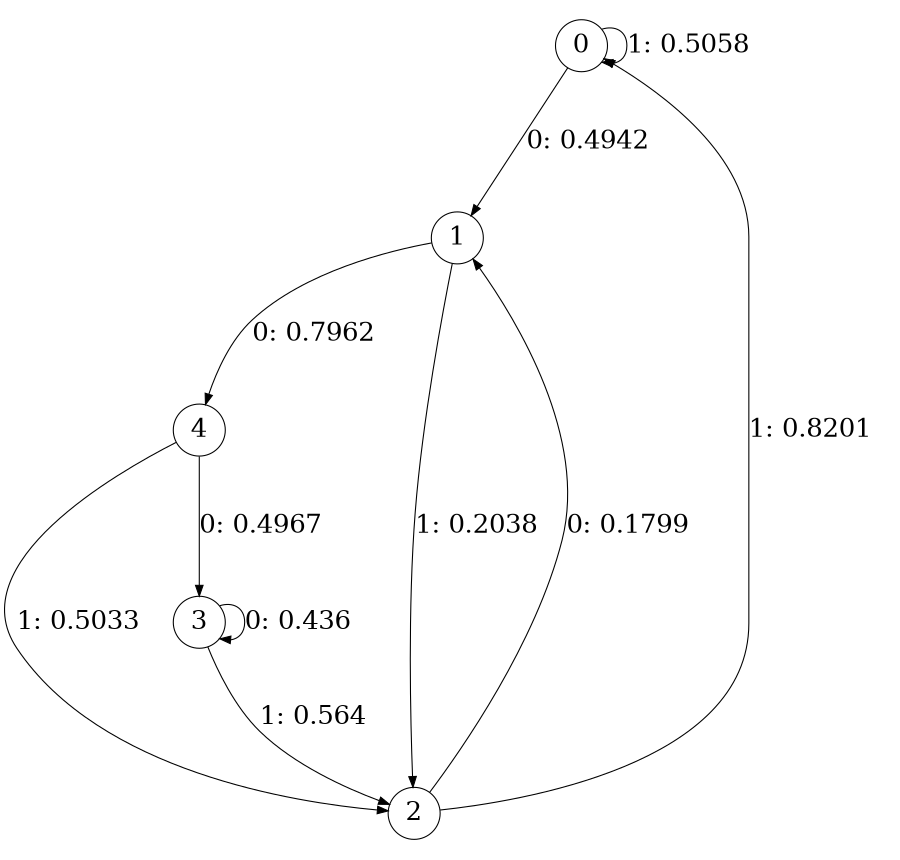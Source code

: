 digraph "ch13faceL3" {
size = "6,8.5";
ratio = "fill";
node [shape = circle];
node [fontsize = 24];
edge [fontsize = 24];
0 -> 1 [label = "0: 0.4942   "];
0 -> 0 [label = "1: 0.5058   "];
1 -> 4 [label = "0: 0.7962   "];
1 -> 2 [label = "1: 0.2038   "];
2 -> 1 [label = "0: 0.1799   "];
2 -> 0 [label = "1: 0.8201   "];
3 -> 3 [label = "0: 0.436    "];
3 -> 2 [label = "1: 0.564    "];
4 -> 3 [label = "0: 0.4967   "];
4 -> 2 [label = "1: 0.5033   "];
}